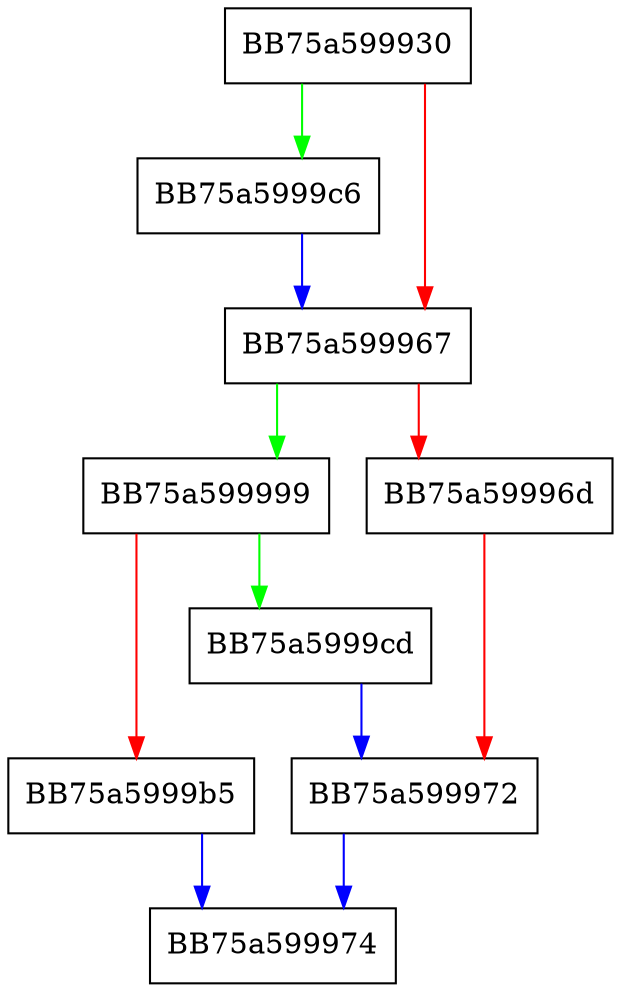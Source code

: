 digraph GetKeyPathAndName {
  node [shape="box"];
  graph [splines=ortho];
  BB75a599930 -> BB75a5999c6 [color="green"];
  BB75a599930 -> BB75a599967 [color="red"];
  BB75a599967 -> BB75a599999 [color="green"];
  BB75a599967 -> BB75a59996d [color="red"];
  BB75a59996d -> BB75a599972 [color="red"];
  BB75a599972 -> BB75a599974 [color="blue"];
  BB75a599999 -> BB75a5999cd [color="green"];
  BB75a599999 -> BB75a5999b5 [color="red"];
  BB75a5999b5 -> BB75a599974 [color="blue"];
  BB75a5999c6 -> BB75a599967 [color="blue"];
  BB75a5999cd -> BB75a599972 [color="blue"];
}